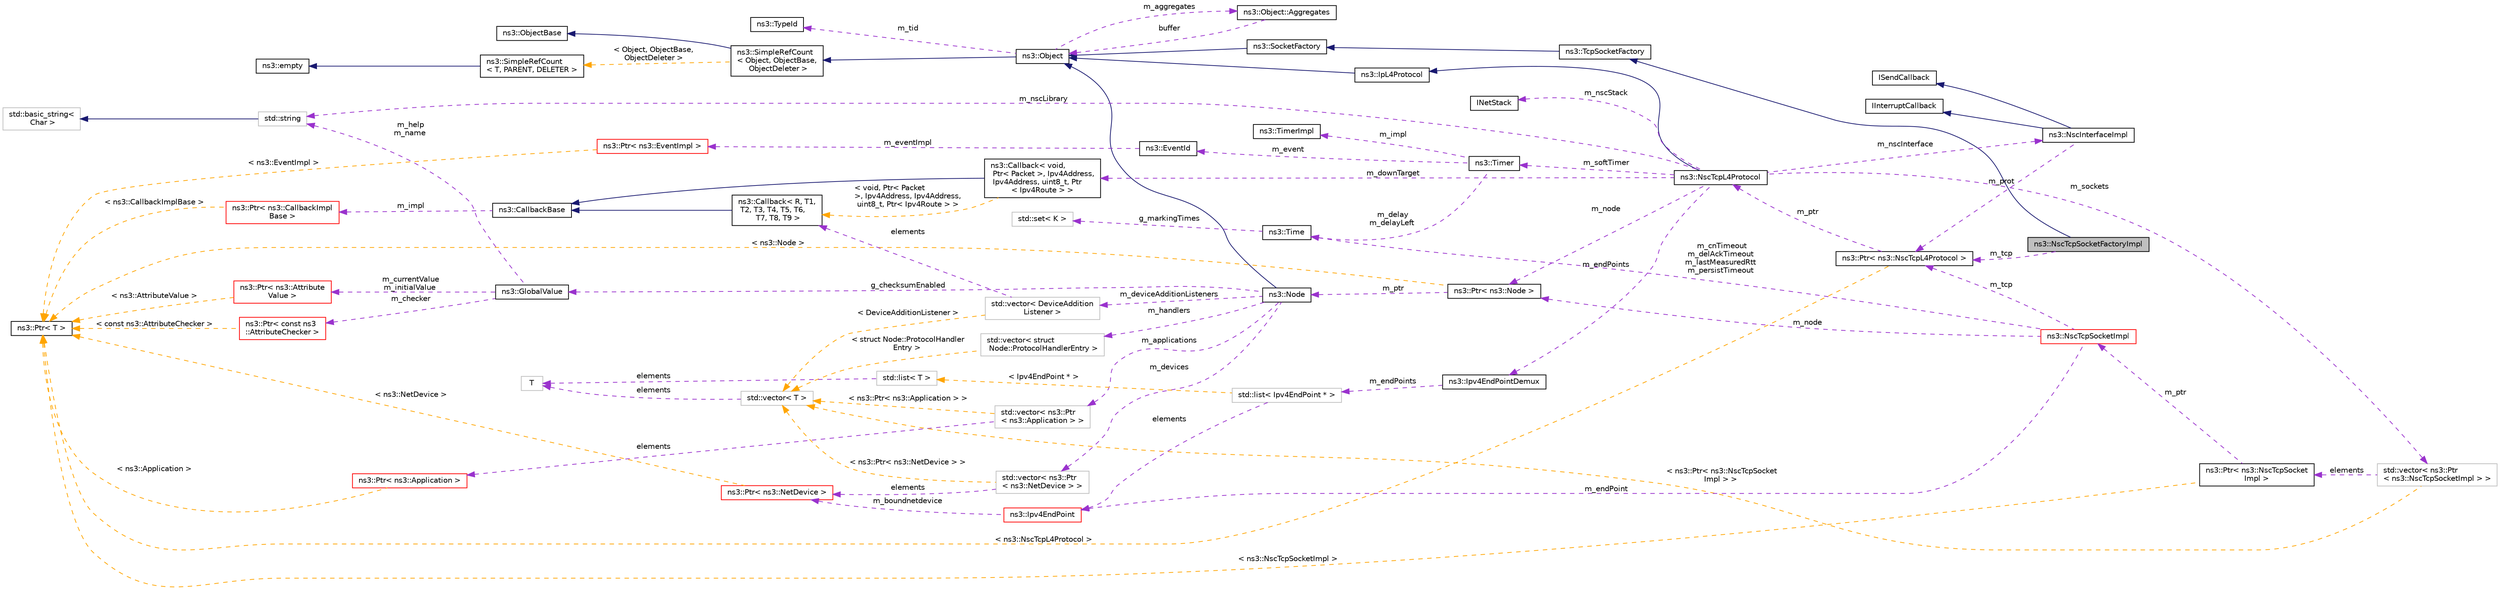 digraph "ns3::NscTcpSocketFactoryImpl"
{
 // LATEX_PDF_SIZE
  edge [fontname="Helvetica",fontsize="10",labelfontname="Helvetica",labelfontsize="10"];
  node [fontname="Helvetica",fontsize="10",shape=record];
  rankdir="LR";
  Node1 [label="ns3::NscTcpSocketFactoryImpl",height=0.2,width=0.4,color="black", fillcolor="grey75", style="filled", fontcolor="black",tooltip="socket factory implementation for creating instances of NSC TCP"];
  Node2 -> Node1 [dir="back",color="midnightblue",fontsize="10",style="solid",fontname="Helvetica"];
  Node2 [label="ns3::TcpSocketFactory",height=0.2,width=0.4,color="black", fillcolor="white", style="filled",URL="$classns3_1_1_tcp_socket_factory.html",tooltip="API to create TCP socket instances."];
  Node3 -> Node2 [dir="back",color="midnightblue",fontsize="10",style="solid",fontname="Helvetica"];
  Node3 [label="ns3::SocketFactory",height=0.2,width=0.4,color="black", fillcolor="white", style="filled",URL="$classns3_1_1_socket_factory.html",tooltip="Object to create transport layer instances that provide a socket API to applications."];
  Node4 -> Node3 [dir="back",color="midnightblue",fontsize="10",style="solid",fontname="Helvetica"];
  Node4 [label="ns3::Object",height=0.2,width=0.4,color="black", fillcolor="white", style="filled",URL="$classns3_1_1_object.html",tooltip="A base class which provides memory management and object aggregation."];
  Node5 -> Node4 [dir="back",color="midnightblue",fontsize="10",style="solid",fontname="Helvetica"];
  Node5 [label="ns3::SimpleRefCount\l\< Object, ObjectBase,\l ObjectDeleter \>",height=0.2,width=0.4,color="black", fillcolor="white", style="filled",URL="$classns3_1_1_simple_ref_count.html",tooltip=" "];
  Node6 -> Node5 [dir="back",color="midnightblue",fontsize="10",style="solid",fontname="Helvetica"];
  Node6 [label="ns3::ObjectBase",height=0.2,width=0.4,color="black", fillcolor="white", style="filled",URL="$classns3_1_1_object_base.html",tooltip="Anchor the ns-3 type and attribute system."];
  Node7 -> Node5 [dir="back",color="orange",fontsize="10",style="dashed",label=" \< Object, ObjectBase,\l ObjectDeleter \>" ,fontname="Helvetica"];
  Node7 [label="ns3::SimpleRefCount\l\< T, PARENT, DELETER \>",height=0.2,width=0.4,color="black", fillcolor="white", style="filled",URL="$classns3_1_1_simple_ref_count.html",tooltip="A template-based reference counting class."];
  Node8 -> Node7 [dir="back",color="midnightblue",fontsize="10",style="solid",fontname="Helvetica"];
  Node8 [label="ns3::empty",height=0.2,width=0.4,color="black", fillcolor="white", style="filled",URL="$classns3_1_1empty.html",tooltip="make Callback use a separate empty type"];
  Node9 -> Node4 [dir="back",color="darkorchid3",fontsize="10",style="dashed",label=" m_tid" ,fontname="Helvetica"];
  Node9 [label="ns3::TypeId",height=0.2,width=0.4,color="black", fillcolor="white", style="filled",URL="$classns3_1_1_type_id.html",tooltip="a unique identifier for an interface."];
  Node10 -> Node4 [dir="back",color="darkorchid3",fontsize="10",style="dashed",label=" m_aggregates" ,fontname="Helvetica"];
  Node10 [label="ns3::Object::Aggregates",height=0.2,width=0.4,color="black", fillcolor="white", style="filled",URL="$structns3_1_1_object_1_1_aggregates.html",tooltip="The list of Objects aggregated to this one."];
  Node4 -> Node10 [dir="back",color="darkorchid3",fontsize="10",style="dashed",label=" buffer" ,fontname="Helvetica"];
  Node11 -> Node1 [dir="back",color="darkorchid3",fontsize="10",style="dashed",label=" m_tcp" ,fontname="Helvetica"];
  Node11 [label="ns3::Ptr\< ns3::NscTcpL4Protocol \>",height=0.2,width=0.4,color="black", fillcolor="white", style="filled",URL="$classns3_1_1_ptr.html",tooltip=" "];
  Node12 -> Node11 [dir="back",color="darkorchid3",fontsize="10",style="dashed",label=" m_ptr" ,fontname="Helvetica"];
  Node12 [label="ns3::NscTcpL4Protocol",height=0.2,width=0.4,color="black", fillcolor="white", style="filled",URL="$classns3_1_1_nsc_tcp_l4_protocol.html",tooltip="Nsc wrapper glue, to interface with the Ipv4 protocol underneath."];
  Node13 -> Node12 [dir="back",color="midnightblue",fontsize="10",style="solid",fontname="Helvetica"];
  Node13 [label="ns3::IpL4Protocol",height=0.2,width=0.4,color="black", fillcolor="white", style="filled",URL="$classns3_1_1_ip_l4_protocol.html",tooltip="L4 Protocol abstract base class."];
  Node4 -> Node13 [dir="back",color="midnightblue",fontsize="10",style="solid",fontname="Helvetica"];
  Node14 -> Node12 [dir="back",color="darkorchid3",fontsize="10",style="dashed",label=" m_node" ,fontname="Helvetica"];
  Node14 [label="ns3::Ptr\< ns3::Node \>",height=0.2,width=0.4,color="black", fillcolor="white", style="filled",URL="$classns3_1_1_ptr.html",tooltip=" "];
  Node15 -> Node14 [dir="back",color="darkorchid3",fontsize="10",style="dashed",label=" m_ptr" ,fontname="Helvetica"];
  Node15 [label="ns3::Node",height=0.2,width=0.4,color="black", fillcolor="white", style="filled",URL="$classns3_1_1_node.html",tooltip="A network Node."];
  Node4 -> Node15 [dir="back",color="midnightblue",fontsize="10",style="solid",fontname="Helvetica"];
  Node16 -> Node15 [dir="back",color="darkorchid3",fontsize="10",style="dashed",label=" m_applications" ,fontname="Helvetica"];
  Node16 [label="std::vector\< ns3::Ptr\l\< ns3::Application \> \>",height=0.2,width=0.4,color="grey75", fillcolor="white", style="filled",tooltip=" "];
  Node17 -> Node16 [dir="back",color="darkorchid3",fontsize="10",style="dashed",label=" elements" ,fontname="Helvetica"];
  Node17 [label="ns3::Ptr\< ns3::Application \>",height=0.2,width=0.4,color="red", fillcolor="white", style="filled",URL="$classns3_1_1_ptr.html",tooltip=" "];
  Node23 -> Node17 [dir="back",color="orange",fontsize="10",style="dashed",label=" \< ns3::Application \>" ,fontname="Helvetica"];
  Node23 [label="ns3::Ptr\< T \>",height=0.2,width=0.4,color="black", fillcolor="white", style="filled",URL="$classns3_1_1_ptr.html",tooltip="Smart pointer class similar to boost::intrusive_ptr."];
  Node27 -> Node16 [dir="back",color="orange",fontsize="10",style="dashed",label=" \< ns3::Ptr\< ns3::Application \> \>" ,fontname="Helvetica"];
  Node27 [label="std::vector\< T \>",height=0.2,width=0.4,color="grey75", fillcolor="white", style="filled",tooltip=" "];
  Node28 -> Node27 [dir="back",color="darkorchid3",fontsize="10",style="dashed",label=" elements" ,fontname="Helvetica"];
  Node28 [label="T",height=0.2,width=0.4,color="grey75", fillcolor="white", style="filled",tooltip=" "];
  Node29 -> Node15 [dir="back",color="darkorchid3",fontsize="10",style="dashed",label=" m_devices" ,fontname="Helvetica"];
  Node29 [label="std::vector\< ns3::Ptr\l\< ns3::NetDevice \> \>",height=0.2,width=0.4,color="grey75", fillcolor="white", style="filled",tooltip=" "];
  Node30 -> Node29 [dir="back",color="darkorchid3",fontsize="10",style="dashed",label=" elements" ,fontname="Helvetica"];
  Node30 [label="ns3::Ptr\< ns3::NetDevice \>",height=0.2,width=0.4,color="red", fillcolor="white", style="filled",URL="$classns3_1_1_ptr.html",tooltip=" "];
  Node23 -> Node30 [dir="back",color="orange",fontsize="10",style="dashed",label=" \< ns3::NetDevice \>" ,fontname="Helvetica"];
  Node27 -> Node29 [dir="back",color="orange",fontsize="10",style="dashed",label=" \< ns3::Ptr\< ns3::NetDevice \> \>" ,fontname="Helvetica"];
  Node32 -> Node15 [dir="back",color="darkorchid3",fontsize="10",style="dashed",label=" g_checksumEnabled" ,fontname="Helvetica"];
  Node32 [label="ns3::GlobalValue",height=0.2,width=0.4,color="black", fillcolor="white", style="filled",URL="$classns3_1_1_global_value.html",tooltip="Hold a so-called 'global value'."];
  Node33 -> Node32 [dir="back",color="darkorchid3",fontsize="10",style="dashed",label=" m_currentValue\nm_initialValue" ,fontname="Helvetica"];
  Node33 [label="ns3::Ptr\< ns3::Attribute\lValue \>",height=0.2,width=0.4,color="red", fillcolor="white", style="filled",URL="$classns3_1_1_ptr.html",tooltip=" "];
  Node23 -> Node33 [dir="back",color="orange",fontsize="10",style="dashed",label=" \< ns3::AttributeValue \>" ,fontname="Helvetica"];
  Node36 -> Node32 [dir="back",color="darkorchid3",fontsize="10",style="dashed",label=" m_help\nm_name" ,fontname="Helvetica"];
  Node36 [label="std::string",height=0.2,width=0.4,color="grey75", fillcolor="white", style="filled",tooltip=" "];
  Node37 -> Node36 [dir="back",color="midnightblue",fontsize="10",style="solid",fontname="Helvetica"];
  Node37 [label="std::basic_string\<\l Char \>",height=0.2,width=0.4,color="grey75", fillcolor="white", style="filled",tooltip=" "];
  Node38 -> Node32 [dir="back",color="darkorchid3",fontsize="10",style="dashed",label=" m_checker" ,fontname="Helvetica"];
  Node38 [label="ns3::Ptr\< const ns3\l::AttributeChecker \>",height=0.2,width=0.4,color="red", fillcolor="white", style="filled",URL="$classns3_1_1_ptr.html",tooltip=" "];
  Node23 -> Node38 [dir="back",color="orange",fontsize="10",style="dashed",label=" \< const ns3::AttributeChecker \>" ,fontname="Helvetica"];
  Node41 -> Node15 [dir="back",color="darkorchid3",fontsize="10",style="dashed",label=" m_handlers" ,fontname="Helvetica"];
  Node41 [label="std::vector\< struct\l Node::ProtocolHandlerEntry \>",height=0.2,width=0.4,color="grey75", fillcolor="white", style="filled",tooltip=" "];
  Node27 -> Node41 [dir="back",color="orange",fontsize="10",style="dashed",label=" \< struct Node::ProtocolHandler\lEntry \>" ,fontname="Helvetica"];
  Node49 -> Node15 [dir="back",color="darkorchid3",fontsize="10",style="dashed",label=" m_deviceAdditionListeners" ,fontname="Helvetica"];
  Node49 [label="std::vector\< DeviceAddition\lListener \>",height=0.2,width=0.4,color="grey75", fillcolor="white", style="filled",tooltip=" "];
  Node48 -> Node49 [dir="back",color="darkorchid3",fontsize="10",style="dashed",label=" elements" ,fontname="Helvetica"];
  Node48 [label="ns3::Callback\< R, T1,\l T2, T3, T4, T5, T6,\l T7, T8, T9 \>",height=0.2,width=0.4,color="black", fillcolor="white", style="filled",URL="$classns3_1_1_callback.html",tooltip="Callback template class."];
  Node44 -> Node48 [dir="back",color="midnightblue",fontsize="10",style="solid",fontname="Helvetica"];
  Node44 [label="ns3::CallbackBase",height=0.2,width=0.4,color="black", fillcolor="white", style="filled",URL="$classns3_1_1_callback_base.html",tooltip="Base class for Callback class."];
  Node45 -> Node44 [dir="back",color="darkorchid3",fontsize="10",style="dashed",label=" m_impl" ,fontname="Helvetica"];
  Node45 [label="ns3::Ptr\< ns3::CallbackImpl\lBase \>",height=0.2,width=0.4,color="red", fillcolor="white", style="filled",URL="$classns3_1_1_ptr.html",tooltip=" "];
  Node23 -> Node45 [dir="back",color="orange",fontsize="10",style="dashed",label=" \< ns3::CallbackImplBase \>" ,fontname="Helvetica"];
  Node27 -> Node49 [dir="back",color="orange",fontsize="10",style="dashed",label=" \< DeviceAdditionListener \>" ,fontname="Helvetica"];
  Node23 -> Node14 [dir="back",color="orange",fontsize="10",style="dashed",label=" \< ns3::Node \>" ,fontname="Helvetica"];
  Node50 -> Node12 [dir="back",color="darkorchid3",fontsize="10",style="dashed",label=" m_nscInterface" ,fontname="Helvetica"];
  Node50 [label="ns3::NscInterfaceImpl",height=0.2,width=0.4,color="black", fillcolor="white", style="filled",URL="$classns3_1_1_nsc_interface_impl.html",tooltip="Nsc interface implementation class."];
  Node51 -> Node50 [dir="back",color="midnightblue",fontsize="10",style="solid",fontname="Helvetica"];
  Node51 [label="ISendCallback",height=0.2,width=0.4,color="black", fillcolor="white", style="filled",URL="$struct_i_send_callback.html",tooltip="Struct interface to NSC send capabilities."];
  Node52 -> Node50 [dir="back",color="midnightblue",fontsize="10",style="solid",fontname="Helvetica"];
  Node52 [label="IInterruptCallback",height=0.2,width=0.4,color="black", fillcolor="white", style="filled",URL="$struct_i_interrupt_callback.html",tooltip="Struct interface to NSC soft interrupt capabilities."];
  Node11 -> Node50 [dir="back",color="darkorchid3",fontsize="10",style="dashed",label=" m_prot" ,fontname="Helvetica"];
  Node53 -> Node12 [dir="back",color="darkorchid3",fontsize="10",style="dashed",label=" m_nscStack" ,fontname="Helvetica"];
  Node53 [label="INetStack",height=0.2,width=0.4,color="black", fillcolor="white", style="filled",URL="$struct_i_net_stack.html",tooltip="Struct interface to NSC stack."];
  Node36 -> Node12 [dir="back",color="darkorchid3",fontsize="10",style="dashed",label=" m_nscLibrary" ,fontname="Helvetica"];
  Node54 -> Node12 [dir="back",color="darkorchid3",fontsize="10",style="dashed",label=" m_downTarget" ,fontname="Helvetica"];
  Node54 [label="ns3::Callback\< void,\l Ptr\< Packet \>, Ipv4Address,\l Ipv4Address, uint8_t, Ptr\l\< Ipv4Route \> \>",height=0.2,width=0.4,color="black", fillcolor="white", style="filled",URL="$classns3_1_1_callback.html",tooltip=" "];
  Node44 -> Node54 [dir="back",color="midnightblue",fontsize="10",style="solid",fontname="Helvetica"];
  Node48 -> Node54 [dir="back",color="orange",fontsize="10",style="dashed",label=" \< void, Ptr\< Packet\l \>, Ipv4Address, Ipv4Address,\l uint8_t, Ptr\< Ipv4Route \> \>" ,fontname="Helvetica"];
  Node55 -> Node12 [dir="back",color="darkorchid3",fontsize="10",style="dashed",label=" m_sockets" ,fontname="Helvetica"];
  Node55 [label="std::vector\< ns3::Ptr\l\< ns3::NscTcpSocketImpl \> \>",height=0.2,width=0.4,color="grey75", fillcolor="white", style="filled",tooltip=" "];
  Node56 -> Node55 [dir="back",color="darkorchid3",fontsize="10",style="dashed",label=" elements" ,fontname="Helvetica"];
  Node56 [label="ns3::Ptr\< ns3::NscTcpSocket\lImpl \>",height=0.2,width=0.4,color="black", fillcolor="white", style="filled",URL="$classns3_1_1_ptr.html",tooltip=" "];
  Node57 -> Node56 [dir="back",color="darkorchid3",fontsize="10",style="dashed",label=" m_ptr" ,fontname="Helvetica"];
  Node57 [label="ns3::NscTcpSocketImpl",height=0.2,width=0.4,color="red", fillcolor="white", style="filled",URL="$classns3_1_1_nsc_tcp_socket_impl.html",tooltip="Socket logic for the NSC TCP sockets."];
  Node14 -> Node57 [dir="back",color="darkorchid3",fontsize="10",style="dashed",label=" m_node" ,fontname="Helvetica"];
  Node24 -> Node57 [dir="back",color="darkorchid3",fontsize="10",style="dashed",label=" m_cnTimeout\nm_delAckTimeout\nm_lastMeasuredRtt\nm_persistTimeout" ,fontname="Helvetica"];
  Node24 [label="ns3::Time",height=0.2,width=0.4,color="black", fillcolor="white", style="filled",URL="$classns3_1_1_time.html",tooltip="Simulation virtual time values and global simulation resolution."];
  Node25 -> Node24 [dir="back",color="darkorchid3",fontsize="10",style="dashed",label=" g_markingTimes" ,fontname="Helvetica"];
  Node25 [label="std::set\< K \>",height=0.2,width=0.4,color="grey75", fillcolor="white", style="filled",tooltip=" "];
  Node77 -> Node57 [dir="back",color="darkorchid3",fontsize="10",style="dashed",label=" m_endPoint" ,fontname="Helvetica"];
  Node77 [label="ns3::Ipv4EndPoint",height=0.2,width=0.4,color="red", fillcolor="white", style="filled",URL="$classns3_1_1_ipv4_end_point.html",tooltip="A representation of an internet endpoint/connection."];
  Node30 -> Node77 [dir="back",color="darkorchid3",fontsize="10",style="dashed",label=" m_boundnetdevice" ,fontname="Helvetica"];
  Node11 -> Node57 [dir="back",color="darkorchid3",fontsize="10",style="dashed",label=" m_tcp" ,fontname="Helvetica"];
  Node23 -> Node56 [dir="back",color="orange",fontsize="10",style="dashed",label=" \< ns3::NscTcpSocketImpl \>" ,fontname="Helvetica"];
  Node27 -> Node55 [dir="back",color="orange",fontsize="10",style="dashed",label=" \< ns3::Ptr\< ns3::NscTcpSocket\lImpl \> \>" ,fontname="Helvetica"];
  Node82 -> Node12 [dir="back",color="darkorchid3",fontsize="10",style="dashed",label=" m_endPoints" ,fontname="Helvetica"];
  Node82 [label="ns3::Ipv4EndPointDemux",height=0.2,width=0.4,color="black", fillcolor="white", style="filled",URL="$classns3_1_1_ipv4_end_point_demux.html",tooltip="Demultiplexes packets to various transport layer endpoints."];
  Node83 -> Node82 [dir="back",color="darkorchid3",fontsize="10",style="dashed",label=" m_endPoints" ,fontname="Helvetica"];
  Node83 [label="std::list\< Ipv4EndPoint * \>",height=0.2,width=0.4,color="grey75", fillcolor="white", style="filled",tooltip=" "];
  Node77 -> Node83 [dir="back",color="darkorchid3",fontsize="10",style="dashed",label=" elements" ,fontname="Helvetica"];
  Node76 -> Node83 [dir="back",color="orange",fontsize="10",style="dashed",label=" \< Ipv4EndPoint * \>" ,fontname="Helvetica"];
  Node76 [label="std::list\< T \>",height=0.2,width=0.4,color="grey75", fillcolor="white", style="filled",tooltip=" "];
  Node28 -> Node76 [dir="back",color="darkorchid3",fontsize="10",style="dashed",label=" elements" ,fontname="Helvetica"];
  Node84 -> Node12 [dir="back",color="darkorchid3",fontsize="10",style="dashed",label=" m_softTimer" ,fontname="Helvetica"];
  Node84 [label="ns3::Timer",height=0.2,width=0.4,color="black", fillcolor="white", style="filled",URL="$classns3_1_1_timer.html",tooltip="A simple virtual Timer class."];
  Node19 -> Node84 [dir="back",color="darkorchid3",fontsize="10",style="dashed",label=" m_event" ,fontname="Helvetica"];
  Node19 [label="ns3::EventId",height=0.2,width=0.4,color="black", fillcolor="white", style="filled",URL="$classns3_1_1_event_id.html",tooltip="An identifier for simulation events."];
  Node20 -> Node19 [dir="back",color="darkorchid3",fontsize="10",style="dashed",label=" m_eventImpl" ,fontname="Helvetica"];
  Node20 [label="ns3::Ptr\< ns3::EventImpl \>",height=0.2,width=0.4,color="red", fillcolor="white", style="filled",URL="$classns3_1_1_ptr.html",tooltip=" "];
  Node23 -> Node20 [dir="back",color="orange",fontsize="10",style="dashed",label=" \< ns3::EventImpl \>" ,fontname="Helvetica"];
  Node24 -> Node84 [dir="back",color="darkorchid3",fontsize="10",style="dashed",label=" m_delay\nm_delayLeft" ,fontname="Helvetica"];
  Node85 -> Node84 [dir="back",color="darkorchid3",fontsize="10",style="dashed",label=" m_impl" ,fontname="Helvetica"];
  Node85 [label="ns3::TimerImpl",height=0.2,width=0.4,color="black", fillcolor="white", style="filled",URL="$classns3_1_1_timer_impl.html",tooltip="The timer implementation underlying Timer and Watchdog."];
  Node23 -> Node11 [dir="back",color="orange",fontsize="10",style="dashed",label=" \< ns3::NscTcpL4Protocol \>" ,fontname="Helvetica"];
}
